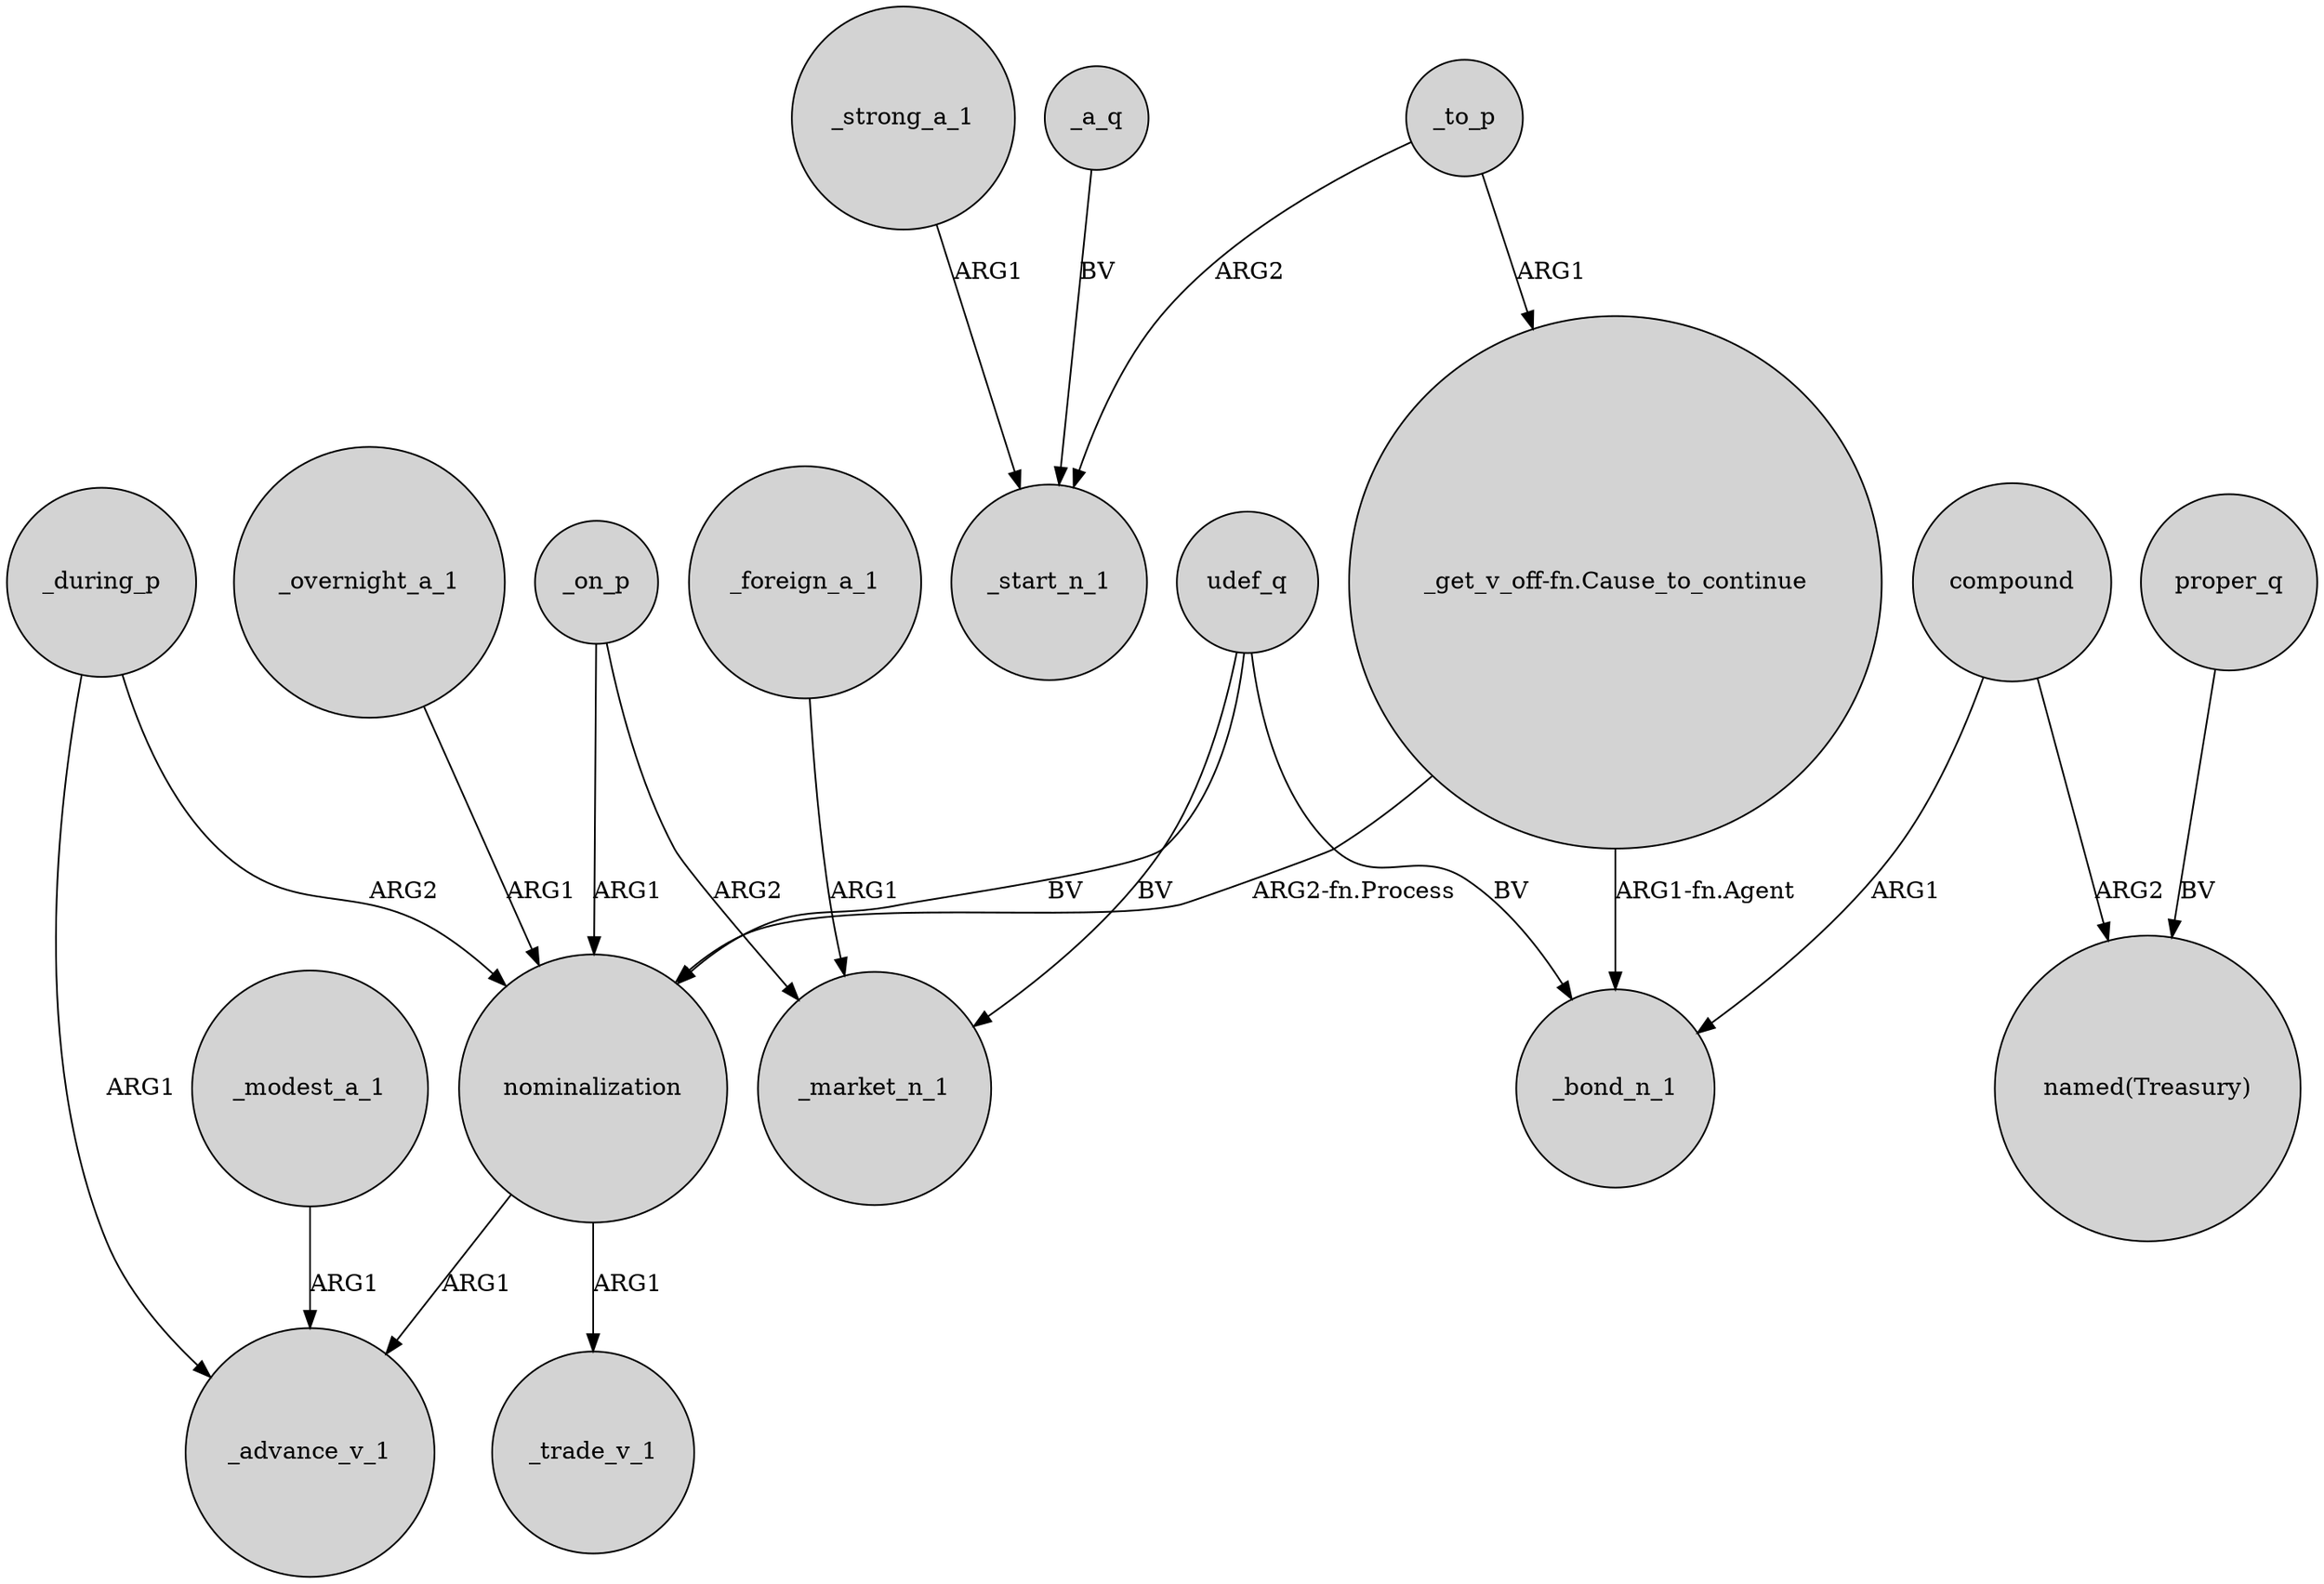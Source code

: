 digraph {
	node [shape=circle style=filled]
	_during_p -> nominalization [label=ARG2]
	_on_p -> nominalization [label=ARG1]
	"_get_v_off-fn.Cause_to_continue" -> _bond_n_1 [label="ARG1-fn.Agent"]
	udef_q -> _market_n_1 [label=BV]
	udef_q -> _bond_n_1 [label=BV]
	"_get_v_off-fn.Cause_to_continue" -> nominalization [label="ARG2-fn.Process"]
	udef_q -> nominalization [label=BV]
	compound -> _bond_n_1 [label=ARG1]
	_on_p -> _market_n_1 [label=ARG2]
	_during_p -> _advance_v_1 [label=ARG1]
	_foreign_a_1 -> _market_n_1 [label=ARG1]
	_modest_a_1 -> _advance_v_1 [label=ARG1]
	_strong_a_1 -> _start_n_1 [label=ARG1]
	proper_q -> "named(Treasury)" [label=BV]
	_overnight_a_1 -> nominalization [label=ARG1]
	_to_p -> _start_n_1 [label=ARG2]
	compound -> "named(Treasury)" [label=ARG2]
	_a_q -> _start_n_1 [label=BV]
	nominalization -> _advance_v_1 [label=ARG1]
	_to_p -> "_get_v_off-fn.Cause_to_continue" [label=ARG1]
	nominalization -> _trade_v_1 [label=ARG1]
}
